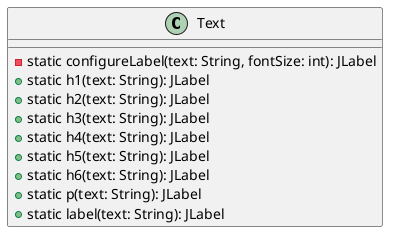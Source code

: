 @startuml

class Text {
    - static configureLabel(text: String, fontSize: int): JLabel
    + static h1(text: String): JLabel
    + static h2(text: String): JLabel
    + static h3(text: String): JLabel
    + static h4(text: String): JLabel
    + static h5(text: String): JLabel
    + static h6(text: String): JLabel
    + static p(text: String): JLabel
    + static label(text: String): JLabel
}

@enduml